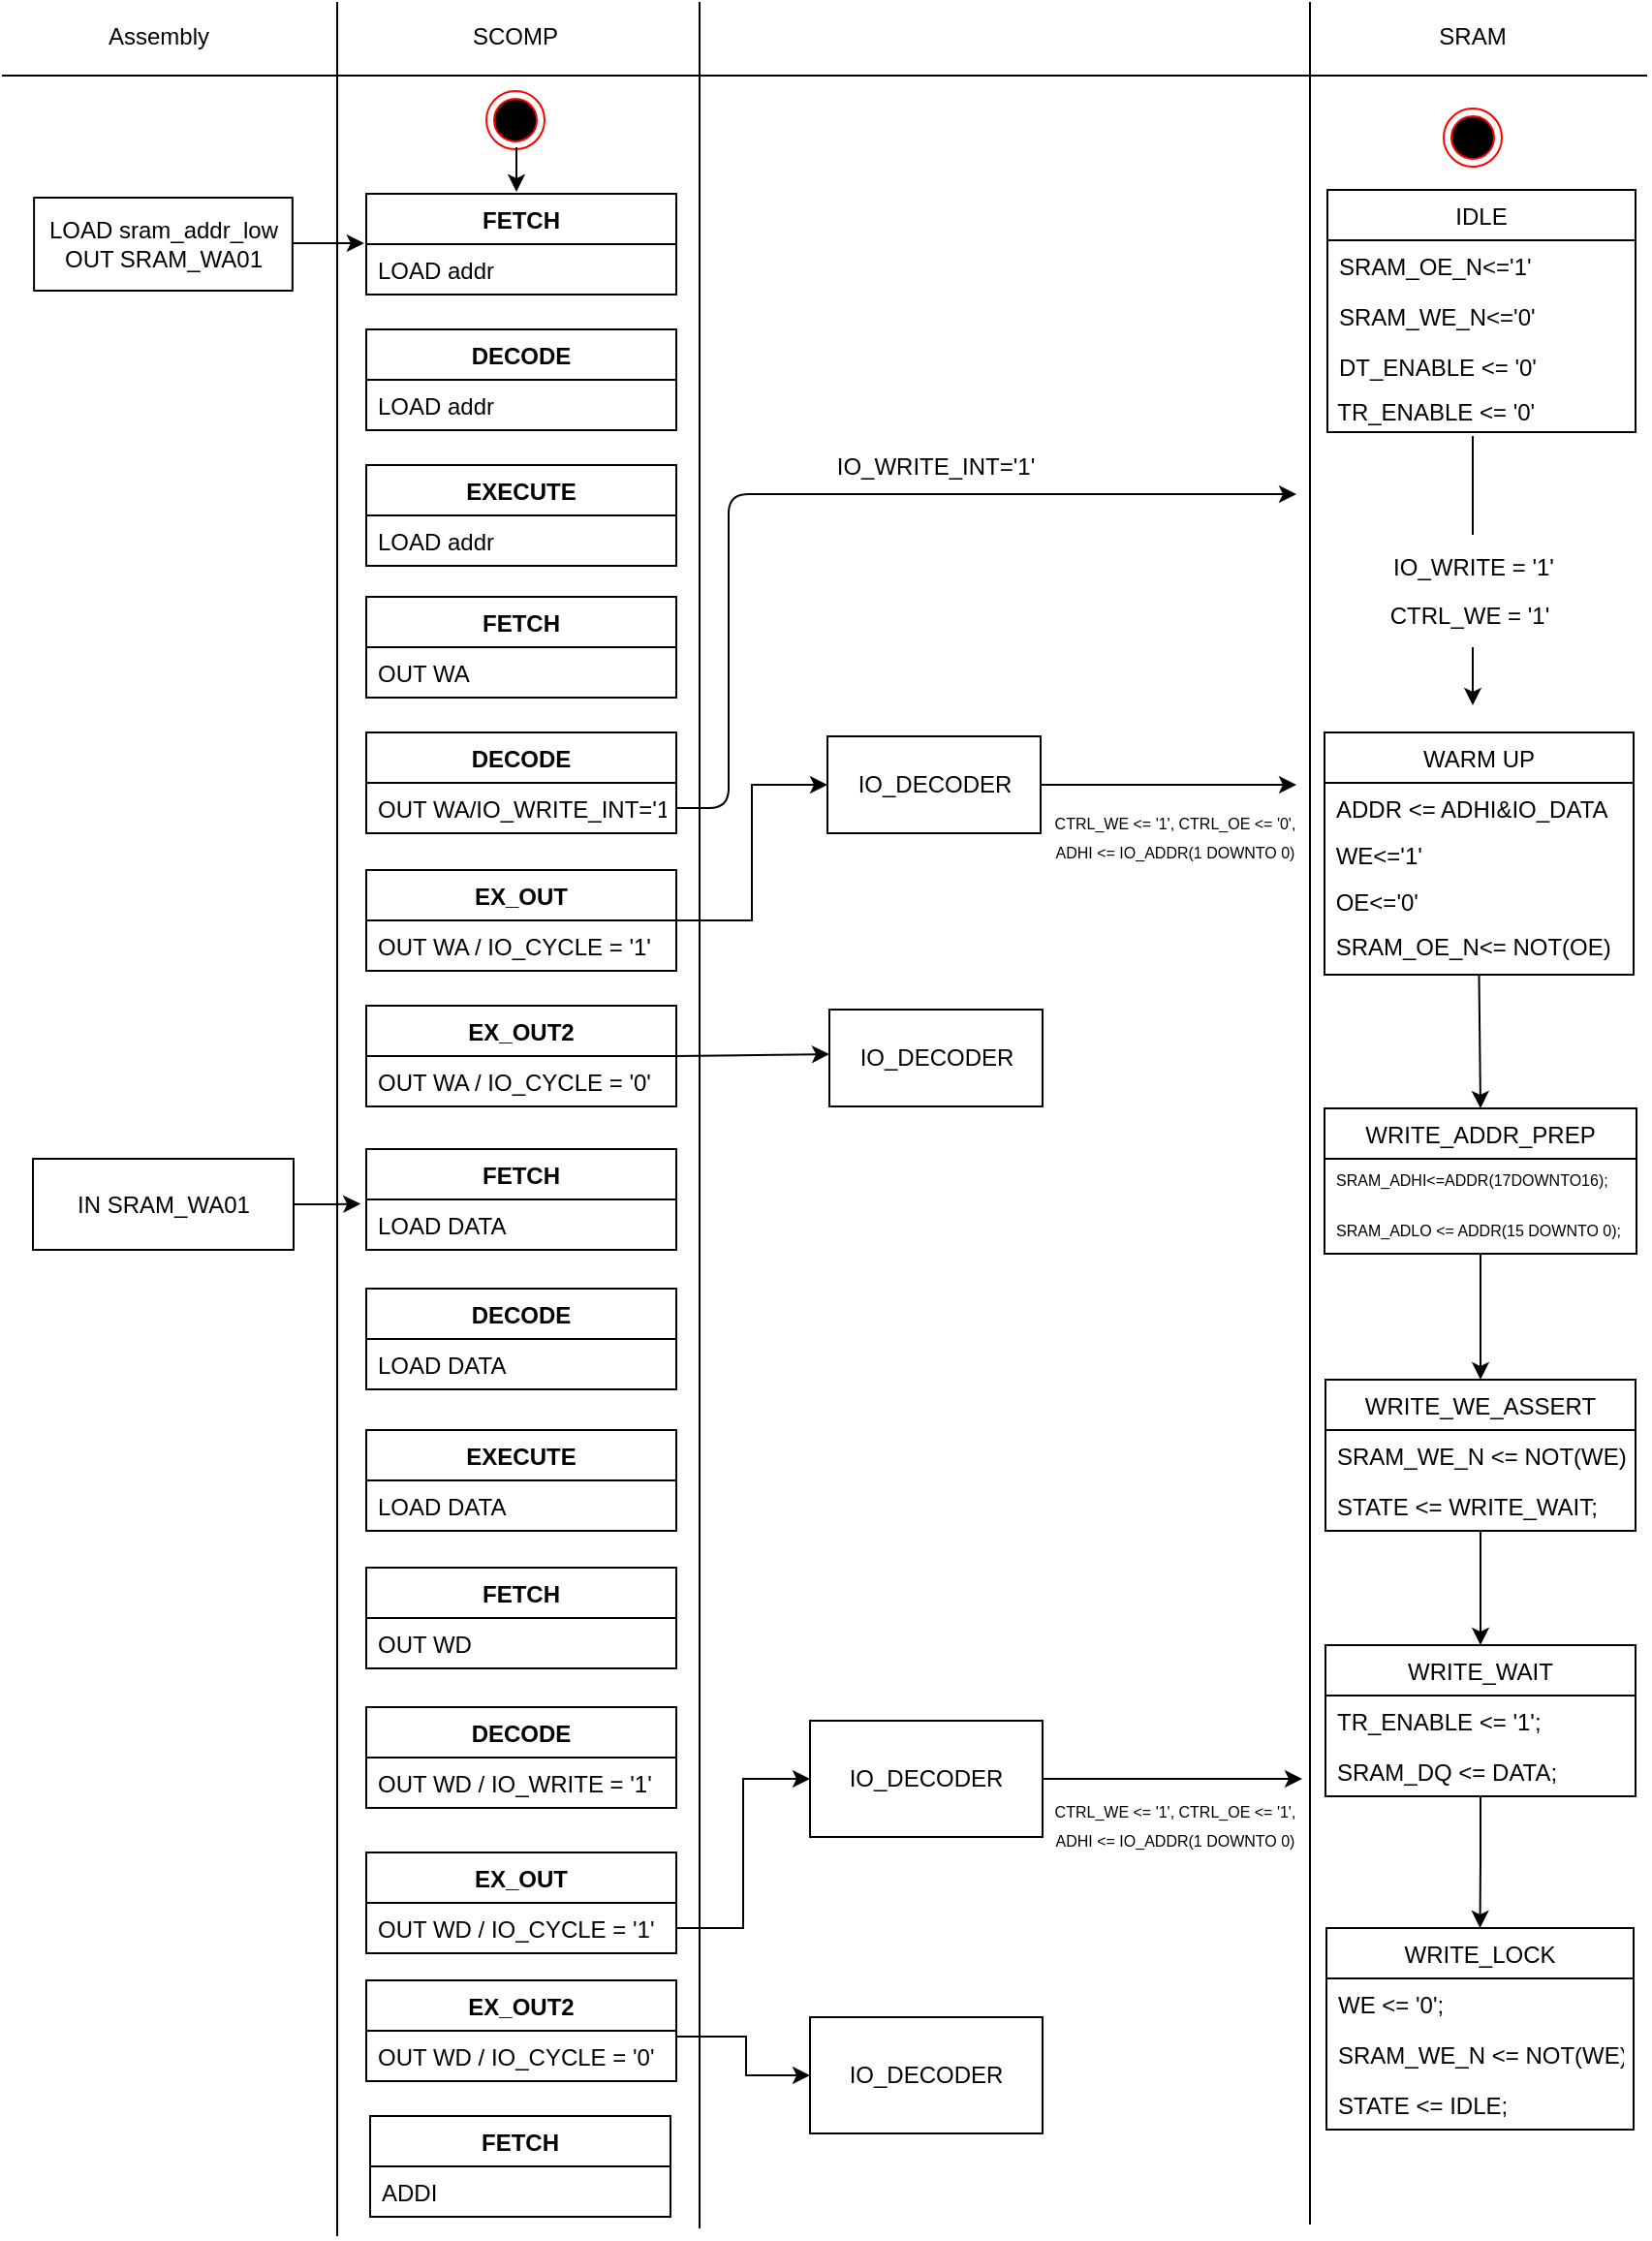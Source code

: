 <mxfile version="12.9.7" type="device"><diagram id="VKO2Nmx49Ai0X6gKJ9iA" name="Page-1"><mxGraphModel dx="1438" dy="877" grid="0" gridSize="10" guides="1" tooltips="1" connect="1" arrows="1" fold="1" page="1" pageScale="1" pageWidth="850" pageHeight="1100" math="0" shadow="0"><root><mxCell id="0"/><mxCell id="1" parent="0"/><mxCell id="r2uoKNP05SM8kVi036YA-6" value="Assembly" style="text;html=1;strokeColor=none;fillColor=none;align=center;verticalAlign=middle;whiteSpace=wrap;rounded=0;" parent="1" vertex="1"><mxGeometry x="61" y="8" width="40" height="20" as="geometry"/></mxCell><mxCell id="r2uoKNP05SM8kVi036YA-7" value="SCOMP" style="text;html=1;strokeColor=none;fillColor=none;align=center;verticalAlign=middle;whiteSpace=wrap;rounded=0;" parent="1" vertex="1"><mxGeometry x="245" y="8" width="40" height="20" as="geometry"/></mxCell><mxCell id="r2uoKNP05SM8kVi036YA-8" value="SRAM" style="text;html=1;strokeColor=none;fillColor=none;align=center;verticalAlign=middle;whiteSpace=wrap;rounded=0;" parent="1" vertex="1"><mxGeometry x="739" y="8" width="40" height="20" as="geometry"/></mxCell><mxCell id="r2uoKNP05SM8kVi036YA-9" value="" style="endArrow=none;html=1;" parent="1" edge="1"><mxGeometry width="50" height="50" relative="1" as="geometry"><mxPoint y="38" as="sourcePoint"/><mxPoint x="849" y="38" as="targetPoint"/></mxGeometry></mxCell><mxCell id="r2uoKNP05SM8kVi036YA-10" value="" style="endArrow=none;html=1;" parent="1" edge="1"><mxGeometry width="50" height="50" relative="1" as="geometry"><mxPoint x="173" y="1153" as="sourcePoint"/><mxPoint x="173" as="targetPoint"/></mxGeometry></mxCell><mxCell id="r2uoKNP05SM8kVi036YA-11" value="" style="endArrow=none;html=1;" parent="1" edge="1"><mxGeometry width="50" height="50" relative="1" as="geometry"><mxPoint x="360" y="1149" as="sourcePoint"/><mxPoint x="360" as="targetPoint"/></mxGeometry></mxCell><mxCell id="r2uoKNP05SM8kVi036YA-12" value="" style="endArrow=none;html=1;" parent="1" edge="1"><mxGeometry width="50" height="50" relative="1" as="geometry"><mxPoint x="675" y="1147" as="sourcePoint"/><mxPoint x="675" as="targetPoint"/></mxGeometry></mxCell><mxCell id="r2uoKNP05SM8kVi036YA-15" value="LOAD sram_addr_low&lt;br&gt;OUT SRAM_WA01" style="rounded=0;whiteSpace=wrap;html=1;" parent="1" vertex="1"><mxGeometry x="16.56" y="101" width="133.37" height="48" as="geometry"/></mxCell><mxCell id="r2uoKNP05SM8kVi036YA-16" value="IO_WRITE = '1'" style="text;html=1;strokeColor=none;fillColor=none;align=center;verticalAlign=middle;whiteSpace=wrap;rounded=0;" parent="1" vertex="1"><mxGeometry x="712.5" y="282" width="93" height="20" as="geometry"/></mxCell><mxCell id="r2uoKNP05SM8kVi036YA-18" value="" style="endArrow=classic;html=1;" parent="1" edge="1"><mxGeometry width="50" height="50" relative="1" as="geometry"><mxPoint x="759" y="333" as="sourcePoint"/><mxPoint x="759" y="363" as="targetPoint"/></mxGeometry></mxCell><mxCell id="r2uoKNP05SM8kVi036YA-19" value="" style="endArrow=none;html=1;" parent="1" edge="1"><mxGeometry width="50" height="50" relative="1" as="geometry"><mxPoint x="759" y="275" as="sourcePoint"/><mxPoint x="759" y="224" as="targetPoint"/><Array as="points"/></mxGeometry></mxCell><mxCell id="r2uoKNP05SM8kVi036YA-31" value="" style="endArrow=classic;html=1;exitX=0.5;exitY=1;exitDx=0;exitDy=0;entryX=0.5;entryY=0;entryDx=0;entryDy=0;" parent="1" edge="1" target="r2uoKNP05SM8kVi036YA-27" source="AbgKWGHuzQkBeyQCma18-28"><mxGeometry width="50" height="50" relative="1" as="geometry"><mxPoint x="758" y="509" as="sourcePoint"/><mxPoint x="758" y="564" as="targetPoint"/></mxGeometry></mxCell><mxCell id="r2uoKNP05SM8kVi036YA-60" value="FETCH" style="swimlane;fontStyle=1;align=center;verticalAlign=top;childLayout=stackLayout;horizontal=1;startSize=26;horizontalStack=0;resizeParent=1;resizeParentMax=0;resizeLast=0;collapsible=1;marginBottom=0;fontSize=12;" parent="1" vertex="1"><mxGeometry x="188" y="99" width="160" height="52" as="geometry"/></mxCell><mxCell id="r2uoKNP05SM8kVi036YA-61" value="LOAD addr" style="text;strokeColor=none;fillColor=none;align=left;verticalAlign=top;spacingLeft=4;spacingRight=4;overflow=hidden;rotatable=0;points=[[0,0.5],[1,0.5]];portConstraint=eastwest;" parent="r2uoKNP05SM8kVi036YA-60" vertex="1"><mxGeometry y="26" width="160" height="26" as="geometry"/></mxCell><mxCell id="r2uoKNP05SM8kVi036YA-58" value="DECODE" style="swimlane;fontStyle=1;align=center;verticalAlign=top;childLayout=stackLayout;horizontal=1;startSize=26;horizontalStack=0;resizeParent=1;resizeParentMax=0;resizeLast=0;collapsible=1;marginBottom=0;fontSize=12;" parent="1" vertex="1"><mxGeometry x="188" y="169" width="160" height="52" as="geometry"/></mxCell><mxCell id="r2uoKNP05SM8kVi036YA-59" value="LOAD addr" style="text;strokeColor=none;fillColor=none;align=left;verticalAlign=top;spacingLeft=4;spacingRight=4;overflow=hidden;rotatable=0;points=[[0,0.5],[1,0.5]];portConstraint=eastwest;" parent="r2uoKNP05SM8kVi036YA-58" vertex="1"><mxGeometry y="26" width="160" height="26" as="geometry"/></mxCell><mxCell id="r2uoKNP05SM8kVi036YA-54" value="EXECUTE" style="swimlane;fontStyle=1;align=center;verticalAlign=top;childLayout=stackLayout;horizontal=1;startSize=26;horizontalStack=0;resizeParent=1;resizeParentMax=0;resizeLast=0;collapsible=1;marginBottom=0;fontSize=12;" parent="1" vertex="1"><mxGeometry x="188" y="239" width="160" height="52" as="geometry"/></mxCell><mxCell id="r2uoKNP05SM8kVi036YA-55" value="LOAD addr" style="text;strokeColor=none;fillColor=none;align=left;verticalAlign=top;spacingLeft=4;spacingRight=4;overflow=hidden;rotatable=0;points=[[0,0.5],[1,0.5]];portConstraint=eastwest;" parent="r2uoKNP05SM8kVi036YA-54" vertex="1"><mxGeometry y="26" width="160" height="26" as="geometry"/></mxCell><mxCell id="r2uoKNP05SM8kVi036YA-52" value="" style="ellipse;html=1;shape=endState;fillColor=#000000;strokeColor=#ff0000;fontSize=12;" parent="1" vertex="1"><mxGeometry x="744" y="55" width="30" height="30" as="geometry"/></mxCell><mxCell id="r2uoKNP05SM8kVi036YA-53" value="" style="ellipse;html=1;shape=endState;fillColor=#000000;strokeColor=#ff0000;fontSize=12;" parent="1" vertex="1"><mxGeometry x="250" y="46" width="30" height="30" as="geometry"/></mxCell><mxCell id="r2uoKNP05SM8kVi036YA-23" value="WARM UP" style="swimlane;fontStyle=0;childLayout=stackLayout;horizontal=1;startSize=26;fillColor=none;horizontalStack=0;resizeParent=1;resizeParentMax=0;resizeLast=0;collapsible=1;marginBottom=0;" parent="1" vertex="1"><mxGeometry x="682.5" y="377" width="159.5" height="125" as="geometry"/></mxCell><mxCell id="r2uoKNP05SM8kVi036YA-24" value="ADDR &lt;= ADHI&amp;IO_DATA" style="text;strokeColor=none;fillColor=none;align=left;verticalAlign=top;spacingLeft=4;spacingRight=4;overflow=hidden;rotatable=0;points=[[0,0.5],[1,0.5]];portConstraint=eastwest;" parent="r2uoKNP05SM8kVi036YA-23" vertex="1"><mxGeometry y="26" width="159.5" height="28" as="geometry"/></mxCell><mxCell id="AbgKWGHuzQkBeyQCma18-8" value="&lt;span style=&quot;white-space: nowrap&quot;&gt;&amp;nbsp;WE&amp;lt;='1'&lt;/span&gt;" style="text;html=1;strokeColor=none;fillColor=none;align=left;verticalAlign=middle;whiteSpace=wrap;rounded=0;" vertex="1" parent="r2uoKNP05SM8kVi036YA-23"><mxGeometry y="54" width="159.5" height="20" as="geometry"/></mxCell><mxCell id="AbgKWGHuzQkBeyQCma18-7" value="&amp;nbsp;OE&amp;lt;='0'" style="text;html=1;" vertex="1" parent="r2uoKNP05SM8kVi036YA-23"><mxGeometry y="74" width="159.5" height="23" as="geometry"/></mxCell><mxCell id="AbgKWGHuzQkBeyQCma18-28" value="&amp;nbsp;SRAM_OE_N&amp;lt;= NOT(OE)" style="text;html=1;" vertex="1" parent="r2uoKNP05SM8kVi036YA-23"><mxGeometry y="97" width="159.5" height="28" as="geometry"/></mxCell><mxCell id="r2uoKNP05SM8kVi036YA-64" value="FETCH" style="swimlane;fontStyle=1;align=center;verticalAlign=top;childLayout=stackLayout;horizontal=1;startSize=26;horizontalStack=0;resizeParent=1;resizeParentMax=0;resizeLast=0;collapsible=1;marginBottom=0;fontSize=12;" parent="1" vertex="1"><mxGeometry x="188" y="307" width="160" height="52" as="geometry"/></mxCell><mxCell id="r2uoKNP05SM8kVi036YA-65" value="OUT WA" style="text;strokeColor=none;fillColor=none;align=left;verticalAlign=top;spacingLeft=4;spacingRight=4;overflow=hidden;rotatable=0;points=[[0,0.5],[1,0.5]];portConstraint=eastwest;" parent="r2uoKNP05SM8kVi036YA-64" vertex="1"><mxGeometry y="26" width="160" height="26" as="geometry"/></mxCell><mxCell id="r2uoKNP05SM8kVi036YA-66" value="DECODE" style="swimlane;fontStyle=1;align=center;verticalAlign=top;childLayout=stackLayout;horizontal=1;startSize=26;horizontalStack=0;resizeParent=1;resizeParentMax=0;resizeLast=0;collapsible=1;marginBottom=0;fontSize=12;" parent="1" vertex="1"><mxGeometry x="188" y="377" width="160" height="52" as="geometry"/></mxCell><mxCell id="r2uoKNP05SM8kVi036YA-67" value="OUT WA/IO_WRITE_INT='1'" style="text;strokeColor=none;fillColor=none;align=left;verticalAlign=top;spacingLeft=4;spacingRight=4;overflow=hidden;rotatable=0;points=[[0,0.5],[1,0.5]];portConstraint=eastwest;" parent="r2uoKNP05SM8kVi036YA-66" vertex="1"><mxGeometry y="26" width="160" height="26" as="geometry"/></mxCell><mxCell id="r2uoKNP05SM8kVi036YA-96" style="edgeStyle=orthogonalEdgeStyle;rounded=0;orthogonalLoop=1;jettySize=auto;html=1;fontSize=12;entryX=0;entryY=0.5;entryDx=0;entryDy=0;" parent="1" source="r2uoKNP05SM8kVi036YA-62" target="r2uoKNP05SM8kVi036YA-94" edge="1"><mxGeometry relative="1" as="geometry"><mxPoint x="385" y="399" as="targetPoint"/></mxGeometry></mxCell><mxCell id="r2uoKNP05SM8kVi036YA-62" value="EX_OUT" style="swimlane;fontStyle=1;align=center;verticalAlign=top;childLayout=stackLayout;horizontal=1;startSize=26;horizontalStack=0;resizeParent=1;resizeParentMax=0;resizeLast=0;collapsible=1;marginBottom=0;fontSize=12;" parent="1" vertex="1"><mxGeometry x="188" y="448" width="160" height="52" as="geometry"/></mxCell><mxCell id="r2uoKNP05SM8kVi036YA-63" value="OUT WA / IO_CYCLE = '1'" style="text;strokeColor=none;fillColor=none;align=left;verticalAlign=top;spacingLeft=4;spacingRight=4;overflow=hidden;rotatable=0;points=[[0,0.5],[1,0.5]];portConstraint=eastwest;" parent="r2uoKNP05SM8kVi036YA-62" vertex="1"><mxGeometry y="26" width="160" height="26" as="geometry"/></mxCell><mxCell id="AbgKWGHuzQkBeyQCma18-20" value="IDLE" style="swimlane;fontStyle=0;childLayout=stackLayout;horizontal=1;startSize=26;fillColor=none;horizontalStack=0;resizeParent=1;resizeParentMax=0;resizeLast=0;collapsible=1;marginBottom=0;fontSize=12;" vertex="1" parent="1"><mxGeometry x="684" y="97" width="159" height="125" as="geometry"/></mxCell><mxCell id="AbgKWGHuzQkBeyQCma18-21" value="SRAM_OE_N&lt;='1'" style="text;strokeColor=none;fillColor=none;align=left;verticalAlign=top;spacingLeft=4;spacingRight=4;overflow=hidden;rotatable=0;points=[[0,0.5],[1,0.5]];portConstraint=eastwest;" vertex="1" parent="AbgKWGHuzQkBeyQCma18-20"><mxGeometry y="26" width="159" height="26" as="geometry"/></mxCell><mxCell id="AbgKWGHuzQkBeyQCma18-22" value="SRAM_WE_N&lt;='0'" style="text;strokeColor=none;fillColor=none;align=left;verticalAlign=top;spacingLeft=4;spacingRight=4;overflow=hidden;rotatable=0;points=[[0,0.5],[1,0.5]];portConstraint=eastwest;" vertex="1" parent="AbgKWGHuzQkBeyQCma18-20"><mxGeometry y="52" width="159" height="26" as="geometry"/></mxCell><mxCell id="AbgKWGHuzQkBeyQCma18-23" value="DT_ENABLE &lt;= '0'" style="text;strokeColor=none;fillColor=none;align=left;verticalAlign=top;spacingLeft=4;spacingRight=4;overflow=hidden;rotatable=0;points=[[0,0.5],[1,0.5]];portConstraint=eastwest;" vertex="1" parent="AbgKWGHuzQkBeyQCma18-20"><mxGeometry y="78" width="159" height="27" as="geometry"/></mxCell><mxCell id="AbgKWGHuzQkBeyQCma18-25" value="&lt;font style=&quot;font-size: 12px&quot;&gt;&lt;span style=&quot;font-family: , &amp;#34;consolas&amp;#34; , &amp;#34;liberation mono&amp;#34; , &amp;#34;menlo&amp;#34; , monospace ; white-space: pre ; background-color: rgb(255 , 255 , 255)&quot;&gt; TR_ENABLE &lt;/span&gt;&lt;span class=&quot;pl-k&quot; style=&quot;box-sizing: border-box ; font-family: , &amp;#34;consolas&amp;#34; , &amp;#34;liberation mono&amp;#34; , &amp;#34;menlo&amp;#34; , monospace ; white-space: pre ; background-color: rgb(255 , 255 , 255)&quot;&gt;&amp;lt;=&lt;/span&gt;&lt;span style=&quot;font-family: , &amp;#34;consolas&amp;#34; , &amp;#34;liberation mono&amp;#34; , &amp;#34;menlo&amp;#34; , monospace ; white-space: pre ; background-color: rgb(255 , 255 , 255)&quot;&gt; &lt;/span&gt;&lt;span class=&quot;pl-c1&quot; style=&quot;box-sizing: border-box ; font-family: , &amp;#34;consolas&amp;#34; , &amp;#34;liberation mono&amp;#34; , &amp;#34;menlo&amp;#34; , monospace ; white-space: pre ; background-color: rgb(255 , 255 , 255)&quot;&gt;'0'&lt;/span&gt;&lt;/font&gt;" style="text;html=1;strokeColor=none;fillColor=none;align=left;verticalAlign=middle;whiteSpace=wrap;rounded=0;fontSize=12;" vertex="1" parent="AbgKWGHuzQkBeyQCma18-20"><mxGeometry y="105" width="159" height="20" as="geometry"/></mxCell><mxCell id="r2uoKNP05SM8kVi036YA-44" value="WRITE_LOCK" style="swimlane;fontStyle=0;childLayout=stackLayout;horizontal=1;startSize=26;fillColor=none;horizontalStack=0;resizeParent=1;resizeParentMax=0;resizeLast=0;collapsible=1;marginBottom=0;fontSize=12;" parent="1" vertex="1"><mxGeometry x="683.5" y="994" width="158.5" height="104" as="geometry"/></mxCell><mxCell id="r2uoKNP05SM8kVi036YA-45" value="WE &lt;= '0';" style="text;strokeColor=none;fillColor=none;align=left;verticalAlign=top;spacingLeft=4;spacingRight=4;overflow=hidden;rotatable=0;points=[[0,0.5],[1,0.5]];portConstraint=eastwest;" parent="r2uoKNP05SM8kVi036YA-44" vertex="1"><mxGeometry y="26" width="158.5" height="26" as="geometry"/></mxCell><mxCell id="r2uoKNP05SM8kVi036YA-46" value="SRAM_WE_N &lt;= NOT(WE);" style="text;strokeColor=none;fillColor=none;align=left;verticalAlign=top;spacingLeft=4;spacingRight=4;overflow=hidden;rotatable=0;points=[[0,0.5],[1,0.5]];portConstraint=eastwest;" parent="r2uoKNP05SM8kVi036YA-44" vertex="1"><mxGeometry y="52" width="158.5" height="26" as="geometry"/></mxCell><mxCell id="r2uoKNP05SM8kVi036YA-47" value="STATE &lt;= IDLE;" style="text;strokeColor=none;fillColor=none;align=left;verticalAlign=top;spacingLeft=4;spacingRight=4;overflow=hidden;rotatable=0;points=[[0,0.5],[1,0.5]];portConstraint=eastwest;" parent="r2uoKNP05SM8kVi036YA-44" vertex="1"><mxGeometry y="78" width="158.5" height="26" as="geometry"/></mxCell><mxCell id="AbgKWGHuzQkBeyQCma18-31" style="edgeStyle=orthogonalEdgeStyle;rounded=0;orthogonalLoop=1;jettySize=auto;html=1;entryX=0.5;entryY=0;entryDx=0;entryDy=0;fontSize=12;" edge="1" parent="1" source="r2uoKNP05SM8kVi036YA-40" target="r2uoKNP05SM8kVi036YA-44"><mxGeometry relative="1" as="geometry"/></mxCell><mxCell id="r2uoKNP05SM8kVi036YA-40" value="WRITE_WAIT" style="swimlane;fontStyle=0;childLayout=stackLayout;horizontal=1;startSize=26;fillColor=none;horizontalStack=0;resizeParent=1;resizeParentMax=0;resizeLast=0;collapsible=1;marginBottom=0;fontSize=12;" parent="1" vertex="1"><mxGeometry x="683" y="848" width="160" height="78" as="geometry"/></mxCell><mxCell id="r2uoKNP05SM8kVi036YA-41" value="TR_ENABLE &lt;= '1';" style="text;strokeColor=none;fillColor=none;align=left;verticalAlign=top;spacingLeft=4;spacingRight=4;overflow=hidden;rotatable=0;points=[[0,0.5],[1,0.5]];portConstraint=eastwest;" parent="r2uoKNP05SM8kVi036YA-40" vertex="1"><mxGeometry y="26" width="160" height="26" as="geometry"/></mxCell><mxCell id="r2uoKNP05SM8kVi036YA-42" value="SRAM_DQ &lt;= DATA;" style="text;strokeColor=none;fillColor=none;align=left;verticalAlign=top;spacingLeft=4;spacingRight=4;overflow=hidden;rotatable=0;points=[[0,0.5],[1,0.5]];portConstraint=eastwest;" parent="r2uoKNP05SM8kVi036YA-40" vertex="1"><mxGeometry y="52" width="160" height="26" as="geometry"/></mxCell><mxCell id="AbgKWGHuzQkBeyQCma18-30" style="edgeStyle=orthogonalEdgeStyle;rounded=0;orthogonalLoop=1;jettySize=auto;html=1;entryX=0.5;entryY=0;entryDx=0;entryDy=0;fontSize=12;" edge="1" parent="1" source="r2uoKNP05SM8kVi036YA-35" target="r2uoKNP05SM8kVi036YA-40"><mxGeometry relative="1" as="geometry"/></mxCell><mxCell id="r2uoKNP05SM8kVi036YA-35" value="WRITE_WE_ASSERT" style="swimlane;fontStyle=0;childLayout=stackLayout;horizontal=1;startSize=26;fillColor=none;horizontalStack=0;resizeParent=1;resizeParentMax=0;resizeLast=0;collapsible=1;marginBottom=0;fontSize=12;" parent="1" vertex="1"><mxGeometry x="683" y="711" width="160" height="78" as="geometry"/></mxCell><mxCell id="r2uoKNP05SM8kVi036YA-36" value="SRAM_WE_N &lt;= NOT(WE)" style="text;strokeColor=none;fillColor=none;align=left;verticalAlign=top;spacingLeft=4;spacingRight=4;overflow=hidden;rotatable=0;points=[[0,0.5],[1,0.5]];portConstraint=eastwest;" parent="r2uoKNP05SM8kVi036YA-35" vertex="1"><mxGeometry y="26" width="160" height="26" as="geometry"/></mxCell><mxCell id="r2uoKNP05SM8kVi036YA-37" value="STATE &lt;= WRITE_WAIT;" style="text;strokeColor=none;fillColor=none;align=left;verticalAlign=top;spacingLeft=4;spacingRight=4;overflow=hidden;rotatable=0;points=[[0,0.5],[1,0.5]];portConstraint=eastwest;" parent="r2uoKNP05SM8kVi036YA-35" vertex="1"><mxGeometry y="52" width="160" height="26" as="geometry"/></mxCell><mxCell id="AbgKWGHuzQkBeyQCma18-29" style="edgeStyle=orthogonalEdgeStyle;rounded=0;orthogonalLoop=1;jettySize=auto;html=1;entryX=0.5;entryY=0;entryDx=0;entryDy=0;fontSize=12;" edge="1" parent="1" source="r2uoKNP05SM8kVi036YA-27" target="r2uoKNP05SM8kVi036YA-35"><mxGeometry relative="1" as="geometry"/></mxCell><mxCell id="r2uoKNP05SM8kVi036YA-27" value="WRITE_ADDR_PREP" style="swimlane;fontStyle=0;childLayout=stackLayout;horizontal=1;startSize=26;fillColor=none;horizontalStack=0;resizeParent=1;resizeParentMax=0;resizeLast=0;collapsible=1;marginBottom=0;" parent="1" vertex="1"><mxGeometry x="682.5" y="571" width="161" height="75" as="geometry"/></mxCell><mxCell id="r2uoKNP05SM8kVi036YA-28" value="SRAM_ADHI&lt;=ADDR(17DOWNTO16);" style="text;strokeColor=none;fillColor=none;align=left;verticalAlign=top;spacingLeft=4;spacingRight=4;overflow=hidden;rotatable=0;points=[[0,0.5],[1,0.5]];portConstraint=eastwest;fontSize=8;" parent="r2uoKNP05SM8kVi036YA-27" vertex="1"><mxGeometry y="26" width="161" height="26" as="geometry"/></mxCell><mxCell id="r2uoKNP05SM8kVi036YA-29" value="SRAM_ADLO&#9;&lt;=&#9;ADDR(15 DOWNTO 0);" style="text;strokeColor=none;fillColor=none;align=left;verticalAlign=top;spacingLeft=4;spacingRight=4;overflow=hidden;rotatable=0;points=[[0,0.5],[1,0.5]];portConstraint=eastwest;fontSize=8;" parent="r2uoKNP05SM8kVi036YA-27" vertex="1"><mxGeometry y="52" width="161" height="23" as="geometry"/></mxCell><mxCell id="r2uoKNP05SM8kVi036YA-68" value="EX_OUT2" style="swimlane;fontStyle=1;align=center;verticalAlign=top;childLayout=stackLayout;horizontal=1;startSize=26;horizontalStack=0;resizeParent=1;resizeParentMax=0;resizeLast=0;collapsible=1;marginBottom=0;fontSize=12;" parent="1" vertex="1"><mxGeometry x="188" y="518" width="160" height="52" as="geometry"/></mxCell><mxCell id="r2uoKNP05SM8kVi036YA-69" value="OUT WA / IO_CYCLE = '0'" style="text;strokeColor=none;fillColor=none;align=left;verticalAlign=top;spacingLeft=4;spacingRight=4;overflow=hidden;rotatable=0;points=[[0,0.5],[1,0.5]];portConstraint=eastwest;" parent="r2uoKNP05SM8kVi036YA-68" vertex="1"><mxGeometry y="26" width="160" height="26" as="geometry"/></mxCell><mxCell id="r2uoKNP05SM8kVi036YA-70" value="FETCH" style="swimlane;fontStyle=1;align=center;verticalAlign=top;childLayout=stackLayout;horizontal=1;startSize=26;horizontalStack=0;resizeParent=1;resizeParentMax=0;resizeLast=0;collapsible=1;marginBottom=0;fontSize=12;" parent="1" vertex="1"><mxGeometry x="188" y="592" width="160" height="52" as="geometry"/></mxCell><mxCell id="r2uoKNP05SM8kVi036YA-71" value="LOAD DATA" style="text;strokeColor=none;fillColor=none;align=left;verticalAlign=top;spacingLeft=4;spacingRight=4;overflow=hidden;rotatable=0;points=[[0,0.5],[1,0.5]];portConstraint=eastwest;" parent="r2uoKNP05SM8kVi036YA-70" vertex="1"><mxGeometry y="26" width="160" height="26" as="geometry"/></mxCell><mxCell id="r2uoKNP05SM8kVi036YA-72" value="DECODE" style="swimlane;fontStyle=1;align=center;verticalAlign=top;childLayout=stackLayout;horizontal=1;startSize=26;horizontalStack=0;resizeParent=1;resizeParentMax=0;resizeLast=0;collapsible=1;marginBottom=0;fontSize=12;" parent="1" vertex="1"><mxGeometry x="188" y="664" width="160" height="52" as="geometry"/></mxCell><mxCell id="r2uoKNP05SM8kVi036YA-73" value="LOAD DATA" style="text;strokeColor=none;fillColor=none;align=left;verticalAlign=top;spacingLeft=4;spacingRight=4;overflow=hidden;rotatable=0;points=[[0,0.5],[1,0.5]];portConstraint=eastwest;" parent="r2uoKNP05SM8kVi036YA-72" vertex="1"><mxGeometry y="26" width="160" height="26" as="geometry"/></mxCell><mxCell id="r2uoKNP05SM8kVi036YA-75" value="EXECUTE" style="swimlane;fontStyle=1;align=center;verticalAlign=top;childLayout=stackLayout;horizontal=1;startSize=26;horizontalStack=0;resizeParent=1;resizeParentMax=0;resizeLast=0;collapsible=1;marginBottom=0;fontSize=12;" parent="1" vertex="1"><mxGeometry x="188" y="737" width="160" height="52" as="geometry"/></mxCell><mxCell id="r2uoKNP05SM8kVi036YA-76" value="LOAD DATA" style="text;strokeColor=none;fillColor=none;align=left;verticalAlign=top;spacingLeft=4;spacingRight=4;overflow=hidden;rotatable=0;points=[[0,0.5],[1,0.5]];portConstraint=eastwest;" parent="r2uoKNP05SM8kVi036YA-75" vertex="1"><mxGeometry y="26" width="160" height="26" as="geometry"/></mxCell><mxCell id="r2uoKNP05SM8kVi036YA-77" value="FETCH" style="swimlane;fontStyle=1;align=center;verticalAlign=top;childLayout=stackLayout;horizontal=1;startSize=26;horizontalStack=0;resizeParent=1;resizeParentMax=0;resizeLast=0;collapsible=1;marginBottom=0;fontSize=12;" parent="1" vertex="1"><mxGeometry x="188" y="808" width="160" height="52" as="geometry"/></mxCell><mxCell id="r2uoKNP05SM8kVi036YA-78" value="OUT WD" style="text;strokeColor=none;fillColor=none;align=left;verticalAlign=top;spacingLeft=4;spacingRight=4;overflow=hidden;rotatable=0;points=[[0,0.5],[1,0.5]];portConstraint=eastwest;" parent="r2uoKNP05SM8kVi036YA-77" vertex="1"><mxGeometry y="26" width="160" height="26" as="geometry"/></mxCell><mxCell id="r2uoKNP05SM8kVi036YA-79" value="DECODE" style="swimlane;fontStyle=1;align=center;verticalAlign=top;childLayout=stackLayout;horizontal=1;startSize=26;horizontalStack=0;resizeParent=1;resizeParentMax=0;resizeLast=0;collapsible=1;marginBottom=0;fontSize=12;" parent="1" vertex="1"><mxGeometry x="188" y="880" width="160" height="52" as="geometry"/></mxCell><mxCell id="r2uoKNP05SM8kVi036YA-80" value="OUT WD / IO_WRITE = '1'" style="text;strokeColor=none;fillColor=none;align=left;verticalAlign=top;spacingLeft=4;spacingRight=4;overflow=hidden;rotatable=0;points=[[0,0.5],[1,0.5]];portConstraint=eastwest;" parent="r2uoKNP05SM8kVi036YA-79" vertex="1"><mxGeometry y="26" width="160" height="26" as="geometry"/></mxCell><mxCell id="r2uoKNP05SM8kVi036YA-81" value="EX_OUT" style="swimlane;fontStyle=1;align=center;verticalAlign=top;childLayout=stackLayout;horizontal=1;startSize=26;horizontalStack=0;resizeParent=1;resizeParentMax=0;resizeLast=0;collapsible=1;marginBottom=0;fontSize=12;" parent="1" vertex="1"><mxGeometry x="188" y="955" width="160" height="52" as="geometry"/></mxCell><mxCell id="r2uoKNP05SM8kVi036YA-82" value="OUT WD / IO_CYCLE = '1'" style="text;strokeColor=none;fillColor=none;align=left;verticalAlign=top;spacingLeft=4;spacingRight=4;overflow=hidden;rotatable=0;points=[[0,0.5],[1,0.5]];portConstraint=eastwest;" parent="r2uoKNP05SM8kVi036YA-81" vertex="1"><mxGeometry y="26" width="160" height="26" as="geometry"/></mxCell><mxCell id="r2uoKNP05SM8kVi036YA-83" value="EX_OUT2" style="swimlane;fontStyle=1;align=center;verticalAlign=top;childLayout=stackLayout;horizontal=1;startSize=26;horizontalStack=0;resizeParent=1;resizeParentMax=0;resizeLast=0;collapsible=1;marginBottom=0;fontSize=12;" parent="1" vertex="1"><mxGeometry x="188" y="1021" width="160" height="52" as="geometry"/></mxCell><mxCell id="r2uoKNP05SM8kVi036YA-84" value="OUT WD / IO_CYCLE = '0'" style="text;strokeColor=none;fillColor=none;align=left;verticalAlign=top;spacingLeft=4;spacingRight=4;overflow=hidden;rotatable=0;points=[[0,0.5],[1,0.5]];portConstraint=eastwest;" parent="r2uoKNP05SM8kVi036YA-83" vertex="1"><mxGeometry y="26" width="160" height="26" as="geometry"/></mxCell><mxCell id="r2uoKNP05SM8kVi036YA-97" style="edgeStyle=orthogonalEdgeStyle;rounded=0;orthogonalLoop=1;jettySize=auto;html=1;fontSize=12;" parent="1" source="r2uoKNP05SM8kVi036YA-94" edge="1"><mxGeometry relative="1" as="geometry"><mxPoint x="668" y="404" as="targetPoint"/></mxGeometry></mxCell><mxCell id="r2uoKNP05SM8kVi036YA-94" value="IO_DECODER" style="html=1;fontSize=12;" parent="1" vertex="1"><mxGeometry x="426" y="379" width="110" height="50" as="geometry"/></mxCell><mxCell id="r2uoKNP05SM8kVi036YA-99" value="&lt;font style=&quot;font-size: 8px&quot;&gt;CTRL_WE &amp;lt;= '1', CTRL_OE &amp;lt;= '0', ADHI &amp;lt;= IO_ADDR(1 DOWNTO 0)&lt;/font&gt;" style="text;html=1;strokeColor=none;fillColor=none;align=center;verticalAlign=middle;whiteSpace=wrap;rounded=0;fontSize=12;" parent="1" vertex="1"><mxGeometry x="536" y="412" width="139" height="36" as="geometry"/></mxCell><mxCell id="r2uoKNP05SM8kVi036YA-105" style="edgeStyle=orthogonalEdgeStyle;rounded=0;orthogonalLoop=1;jettySize=auto;html=1;fontSize=12;" parent="1" source="r2uoKNP05SM8kVi036YA-103" edge="1"><mxGeometry relative="1" as="geometry"><mxPoint x="671" y="917" as="targetPoint"/></mxGeometry></mxCell><mxCell id="r2uoKNP05SM8kVi036YA-103" value="IO_DECODER" style="rounded=0;whiteSpace=wrap;html=1;fontSize=12;" parent="1" vertex="1"><mxGeometry x="417" y="887" width="120" height="60" as="geometry"/></mxCell><mxCell id="r2uoKNP05SM8kVi036YA-106" value="&lt;font style=&quot;font-size: 8px&quot;&gt;CTRL_WE &amp;lt;= '1', CTRL_OE &amp;lt;= '1', ADHI &amp;lt;= IO_ADDR(1 DOWNTO 0)&lt;/font&gt;" style="text;html=1;strokeColor=none;fillColor=none;align=center;verticalAlign=middle;whiteSpace=wrap;rounded=0;fontSize=12;" parent="1" vertex="1"><mxGeometry x="536" y="922" width="139" height="36" as="geometry"/></mxCell><mxCell id="r2uoKNP05SM8kVi036YA-108" style="edgeStyle=orthogonalEdgeStyle;rounded=0;orthogonalLoop=1;jettySize=auto;html=1;entryX=0;entryY=0.5;entryDx=0;entryDy=0;fontSize=12;" parent="1" source="r2uoKNP05SM8kVi036YA-82" target="r2uoKNP05SM8kVi036YA-103" edge="1"><mxGeometry relative="1" as="geometry"/></mxCell><mxCell id="r2uoKNP05SM8kVi036YA-113" value="FETCH" style="swimlane;fontStyle=1;childLayout=stackLayout;horizontal=1;startSize=26;fillColor=none;horizontalStack=0;resizeParent=1;resizeParentMax=0;resizeLast=0;collapsible=1;marginBottom=0;fontSize=12;" parent="1" vertex="1"><mxGeometry x="190" y="1091" width="155" height="52" as="geometry"/></mxCell><mxCell id="r2uoKNP05SM8kVi036YA-114" value="ADDI" style="text;strokeColor=none;fillColor=none;align=left;verticalAlign=top;spacingLeft=4;spacingRight=4;overflow=hidden;rotatable=0;points=[[0,0.5],[1,0.5]];portConstraint=eastwest;" parent="r2uoKNP05SM8kVi036YA-113" vertex="1"><mxGeometry y="26" width="155" height="26" as="geometry"/></mxCell><mxCell id="r2uoKNP05SM8kVi036YA-121" style="edgeStyle=orthogonalEdgeStyle;rounded=0;orthogonalLoop=1;jettySize=auto;html=1;entryX=-0.018;entryY=0.086;entryDx=0;entryDy=0;entryPerimeter=0;fontSize=12;" parent="1" source="r2uoKNP05SM8kVi036YA-117" target="r2uoKNP05SM8kVi036YA-71" edge="1"><mxGeometry relative="1" as="geometry"/></mxCell><mxCell id="r2uoKNP05SM8kVi036YA-117" value="IN SRAM_WA01" style="rounded=0;whiteSpace=wrap;html=1;fontSize=12;" parent="1" vertex="1"><mxGeometry x="16" y="597" width="134.5" height="47" as="geometry"/></mxCell><mxCell id="r2uoKNP05SM8kVi036YA-120" value="" style="endArrow=classic;html=1;fontSize=12;" parent="1" edge="1"><mxGeometry width="50" height="50" relative="1" as="geometry"><mxPoint x="149.93" y="124.5" as="sourcePoint"/><mxPoint x="186.93" y="124.5" as="targetPoint"/></mxGeometry></mxCell><mxCell id="r2uoKNP05SM8kVi036YA-122" value="" style="endArrow=classic;html=1;fontSize=12;" parent="1" edge="1"><mxGeometry width="50" height="50" relative="1" as="geometry"><mxPoint x="265.5" y="75" as="sourcePoint"/><mxPoint x="265.5" y="98" as="targetPoint"/></mxGeometry></mxCell><mxCell id="AbgKWGHuzQkBeyQCma18-2" value="" style="endArrow=classic;html=1;" edge="1" parent="1"><mxGeometry width="50" height="50" relative="1" as="geometry"><mxPoint x="348" y="416" as="sourcePoint"/><mxPoint x="668" y="254" as="targetPoint"/><Array as="points"><mxPoint x="375" y="416"/><mxPoint x="375" y="254"/></Array></mxGeometry></mxCell><mxCell id="AbgKWGHuzQkBeyQCma18-3" value="IO_WRITE_INT='1'" style="text;html=1;strokeColor=none;fillColor=none;align=center;verticalAlign=middle;whiteSpace=wrap;rounded=0;" vertex="1" parent="1"><mxGeometry x="462" y="230" width="40" height="20" as="geometry"/></mxCell><mxCell id="AbgKWGHuzQkBeyQCma18-4" value="IO_DECODER" style="html=1;fontSize=12;" vertex="1" parent="1"><mxGeometry x="427" y="520" width="110" height="50" as="geometry"/></mxCell><mxCell id="AbgKWGHuzQkBeyQCma18-6" value="" style="endArrow=classic;html=1;entryX=0;entryY=0.5;entryDx=0;entryDy=0;" edge="1" parent="1"><mxGeometry width="50" height="50" relative="1" as="geometry"><mxPoint x="348" y="544" as="sourcePoint"/><mxPoint x="427" y="543" as="targetPoint"/></mxGeometry></mxCell><mxCell id="AbgKWGHuzQkBeyQCma18-15" value="CTRL_WE = '1'" style="text;html=1;strokeColor=none;fillColor=none;align=center;verticalAlign=middle;whiteSpace=wrap;rounded=0;" vertex="1" parent="1"><mxGeometry x="704" y="307" width="106.5" height="20" as="geometry"/></mxCell><mxCell id="AbgKWGHuzQkBeyQCma18-16" value="IO_DECODER" style="rounded=0;whiteSpace=wrap;html=1;fontSize=12;" vertex="1" parent="1"><mxGeometry x="417" y="1040" width="120" height="60" as="geometry"/></mxCell><mxCell id="AbgKWGHuzQkBeyQCma18-17" style="edgeStyle=orthogonalEdgeStyle;rounded=0;orthogonalLoop=1;jettySize=auto;html=1;fontSize=12;entryX=0;entryY=0.5;entryDx=0;entryDy=0;" edge="1" parent="1" target="AbgKWGHuzQkBeyQCma18-16"><mxGeometry relative="1" as="geometry"><mxPoint x="348" y="1050" as="sourcePoint"/><mxPoint x="411" y="1116" as="targetPoint"/><Array as="points"><mxPoint x="384" y="1050"/><mxPoint x="384" y="1070"/></Array></mxGeometry></mxCell></root></mxGraphModel></diagram></mxfile>